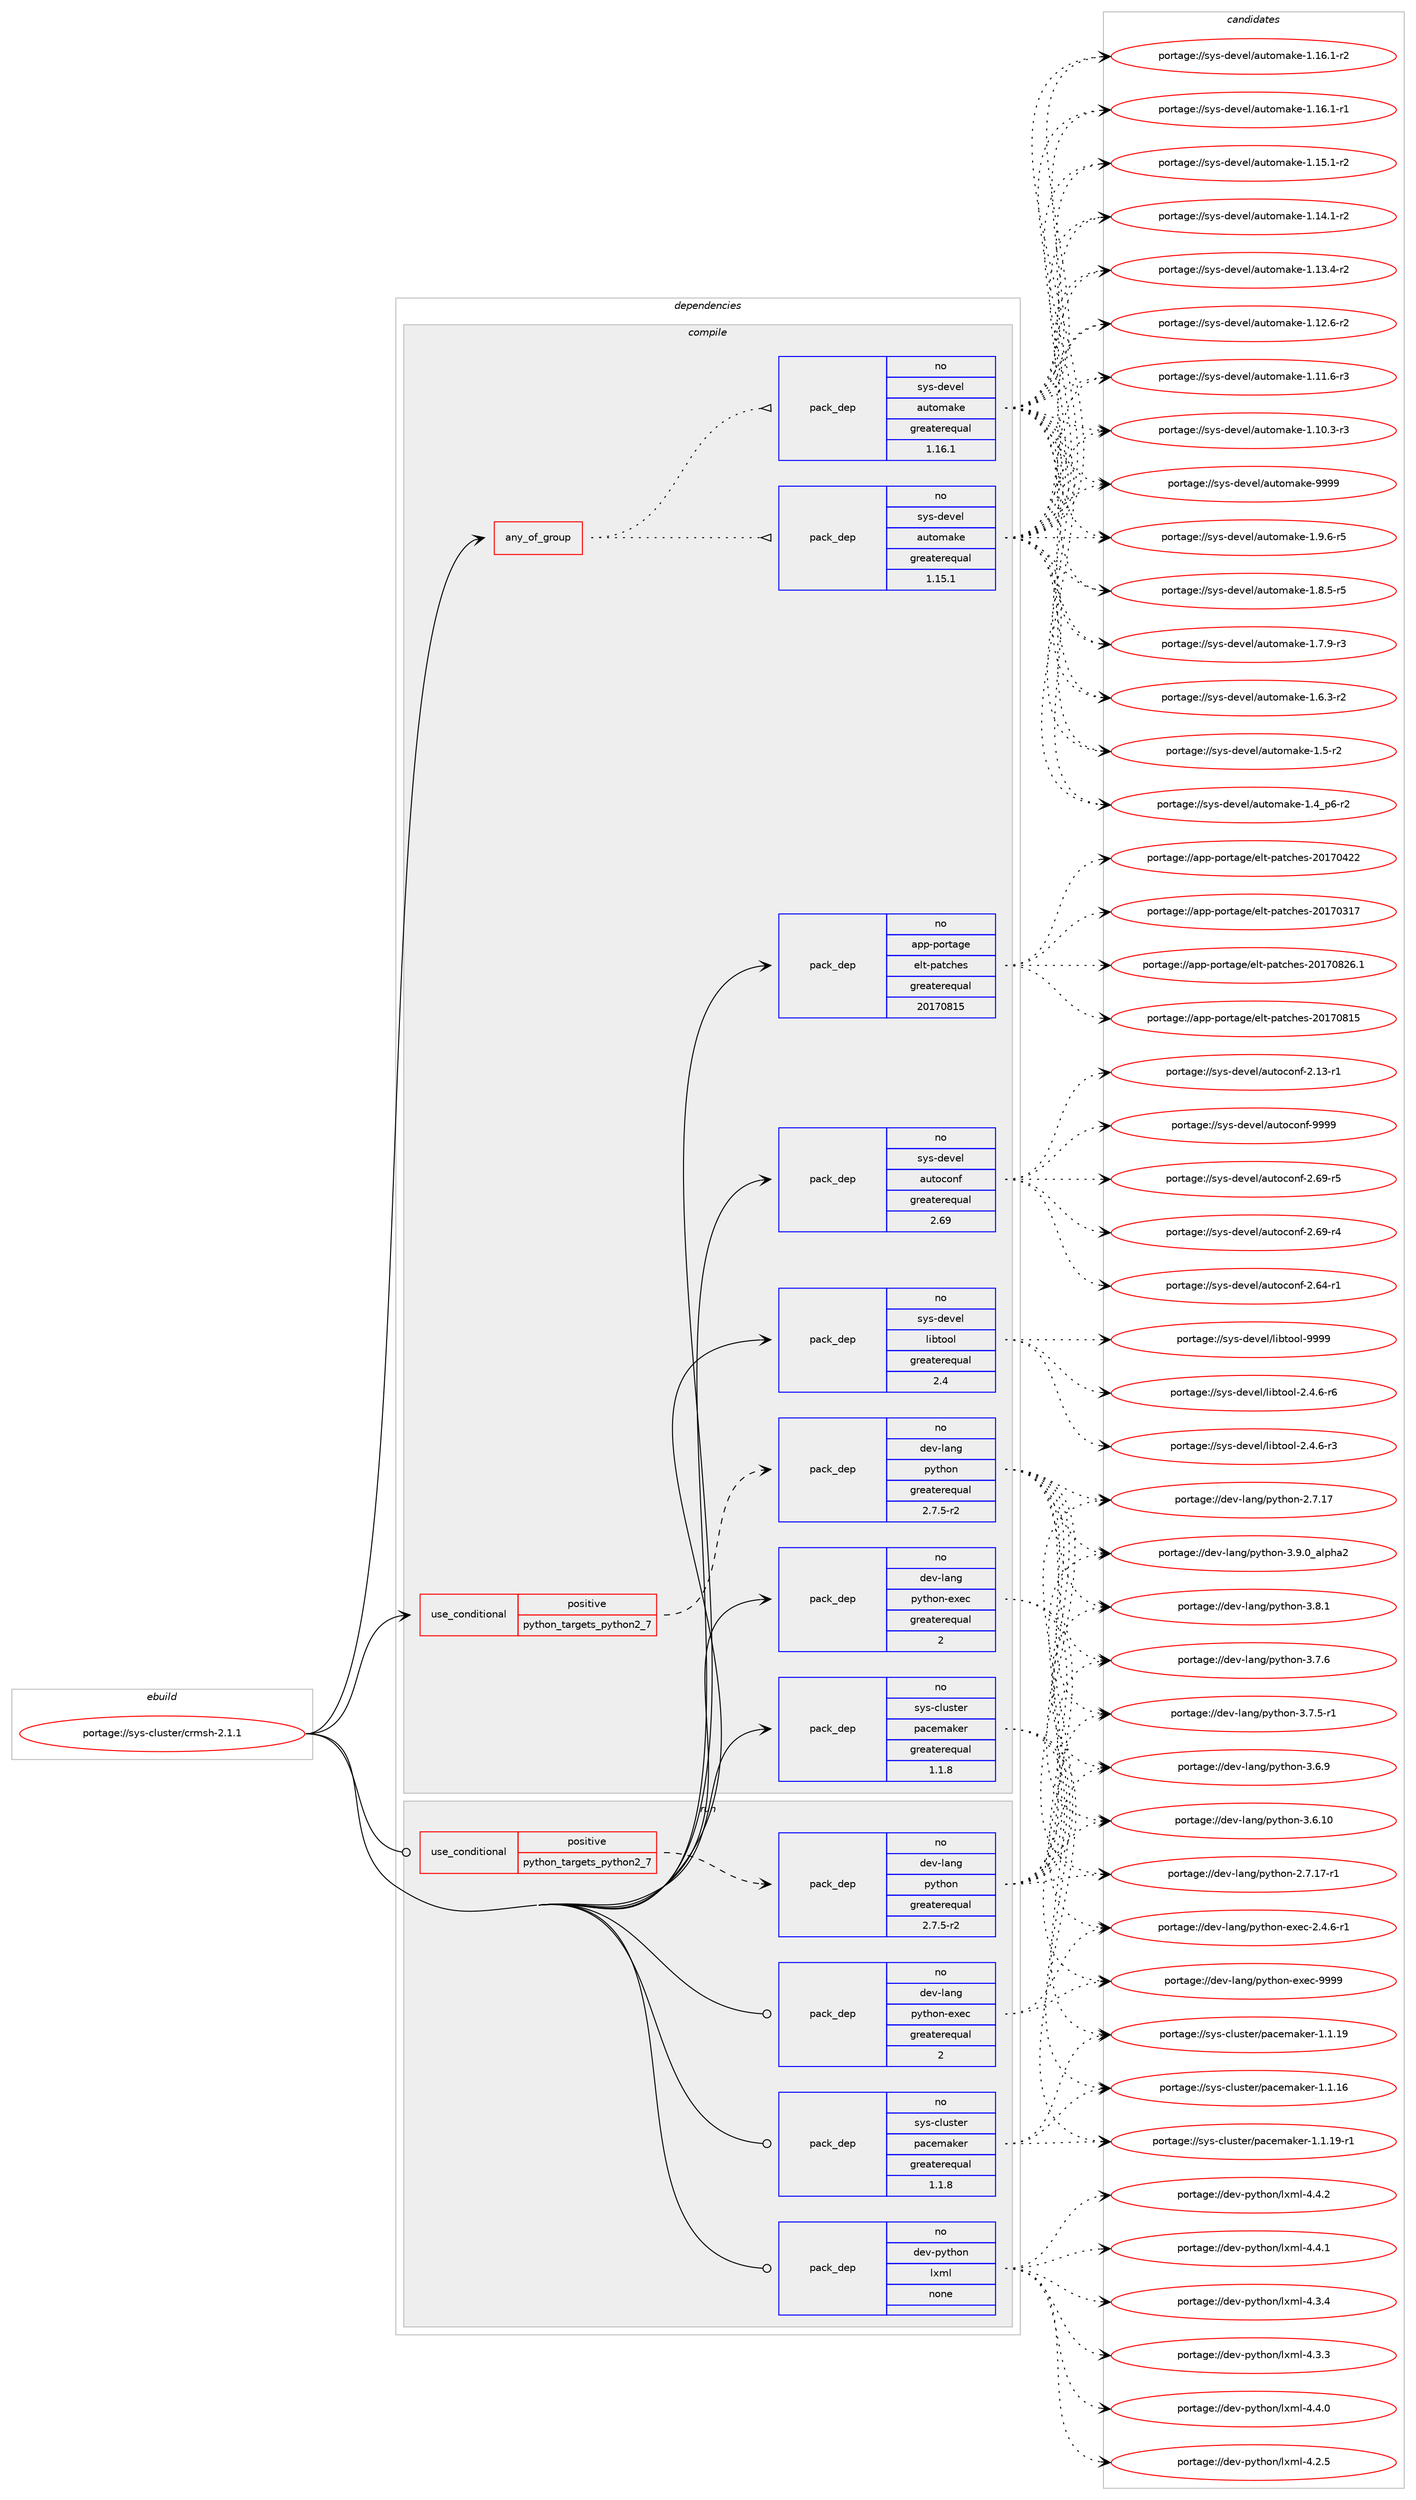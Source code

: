 digraph prolog {

# *************
# Graph options
# *************

newrank=true;
concentrate=true;
compound=true;
graph [rankdir=LR,fontname=Helvetica,fontsize=10,ranksep=1.5];#, ranksep=2.5, nodesep=0.2];
edge  [arrowhead=vee];
node  [fontname=Helvetica,fontsize=10];

# **********
# The ebuild
# **********

subgraph cluster_leftcol {
color=gray;
rank=same;
label=<<i>ebuild</i>>;
id [label="portage://sys-cluster/crmsh-2.1.1", color=red, width=4, href="../sys-cluster/crmsh-2.1.1.svg"];
}

# ****************
# The dependencies
# ****************

subgraph cluster_midcol {
color=gray;
label=<<i>dependencies</i>>;
subgraph cluster_compile {
fillcolor="#eeeeee";
style=filled;
label=<<i>compile</i>>;
subgraph any1283 {
dependency60938 [label=<<TABLE BORDER="0" CELLBORDER="1" CELLSPACING="0" CELLPADDING="4"><TR><TD CELLPADDING="10">any_of_group</TD></TR></TABLE>>, shape=none, color=red];subgraph pack47690 {
dependency60939 [label=<<TABLE BORDER="0" CELLBORDER="1" CELLSPACING="0" CELLPADDING="4" WIDTH="220"><TR><TD ROWSPAN="6" CELLPADDING="30">pack_dep</TD></TR><TR><TD WIDTH="110">no</TD></TR><TR><TD>sys-devel</TD></TR><TR><TD>automake</TD></TR><TR><TD>greaterequal</TD></TR><TR><TD>1.16.1</TD></TR></TABLE>>, shape=none, color=blue];
}
dependency60938:e -> dependency60939:w [weight=20,style="dotted",arrowhead="oinv"];
subgraph pack47691 {
dependency60940 [label=<<TABLE BORDER="0" CELLBORDER="1" CELLSPACING="0" CELLPADDING="4" WIDTH="220"><TR><TD ROWSPAN="6" CELLPADDING="30">pack_dep</TD></TR><TR><TD WIDTH="110">no</TD></TR><TR><TD>sys-devel</TD></TR><TR><TD>automake</TD></TR><TR><TD>greaterequal</TD></TR><TR><TD>1.15.1</TD></TR></TABLE>>, shape=none, color=blue];
}
dependency60938:e -> dependency60940:w [weight=20,style="dotted",arrowhead="oinv"];
}
id:e -> dependency60938:w [weight=20,style="solid",arrowhead="vee"];
subgraph cond11901 {
dependency60941 [label=<<TABLE BORDER="0" CELLBORDER="1" CELLSPACING="0" CELLPADDING="4"><TR><TD ROWSPAN="3" CELLPADDING="10">use_conditional</TD></TR><TR><TD>positive</TD></TR><TR><TD>python_targets_python2_7</TD></TR></TABLE>>, shape=none, color=red];
subgraph pack47692 {
dependency60942 [label=<<TABLE BORDER="0" CELLBORDER="1" CELLSPACING="0" CELLPADDING="4" WIDTH="220"><TR><TD ROWSPAN="6" CELLPADDING="30">pack_dep</TD></TR><TR><TD WIDTH="110">no</TD></TR><TR><TD>dev-lang</TD></TR><TR><TD>python</TD></TR><TR><TD>greaterequal</TD></TR><TR><TD>2.7.5-r2</TD></TR></TABLE>>, shape=none, color=blue];
}
dependency60941:e -> dependency60942:w [weight=20,style="dashed",arrowhead="vee"];
}
id:e -> dependency60941:w [weight=20,style="solid",arrowhead="vee"];
subgraph pack47693 {
dependency60943 [label=<<TABLE BORDER="0" CELLBORDER="1" CELLSPACING="0" CELLPADDING="4" WIDTH="220"><TR><TD ROWSPAN="6" CELLPADDING="30">pack_dep</TD></TR><TR><TD WIDTH="110">no</TD></TR><TR><TD>app-portage</TD></TR><TR><TD>elt-patches</TD></TR><TR><TD>greaterequal</TD></TR><TR><TD>20170815</TD></TR></TABLE>>, shape=none, color=blue];
}
id:e -> dependency60943:w [weight=20,style="solid",arrowhead="vee"];
subgraph pack47694 {
dependency60944 [label=<<TABLE BORDER="0" CELLBORDER="1" CELLSPACING="0" CELLPADDING="4" WIDTH="220"><TR><TD ROWSPAN="6" CELLPADDING="30">pack_dep</TD></TR><TR><TD WIDTH="110">no</TD></TR><TR><TD>dev-lang</TD></TR><TR><TD>python-exec</TD></TR><TR><TD>greaterequal</TD></TR><TR><TD>2</TD></TR></TABLE>>, shape=none, color=blue];
}
id:e -> dependency60944:w [weight=20,style="solid",arrowhead="vee"];
subgraph pack47695 {
dependency60945 [label=<<TABLE BORDER="0" CELLBORDER="1" CELLSPACING="0" CELLPADDING="4" WIDTH="220"><TR><TD ROWSPAN="6" CELLPADDING="30">pack_dep</TD></TR><TR><TD WIDTH="110">no</TD></TR><TR><TD>sys-cluster</TD></TR><TR><TD>pacemaker</TD></TR><TR><TD>greaterequal</TD></TR><TR><TD>1.1.8</TD></TR></TABLE>>, shape=none, color=blue];
}
id:e -> dependency60945:w [weight=20,style="solid",arrowhead="vee"];
subgraph pack47696 {
dependency60946 [label=<<TABLE BORDER="0" CELLBORDER="1" CELLSPACING="0" CELLPADDING="4" WIDTH="220"><TR><TD ROWSPAN="6" CELLPADDING="30">pack_dep</TD></TR><TR><TD WIDTH="110">no</TD></TR><TR><TD>sys-devel</TD></TR><TR><TD>autoconf</TD></TR><TR><TD>greaterequal</TD></TR><TR><TD>2.69</TD></TR></TABLE>>, shape=none, color=blue];
}
id:e -> dependency60946:w [weight=20,style="solid",arrowhead="vee"];
subgraph pack47697 {
dependency60947 [label=<<TABLE BORDER="0" CELLBORDER="1" CELLSPACING="0" CELLPADDING="4" WIDTH="220"><TR><TD ROWSPAN="6" CELLPADDING="30">pack_dep</TD></TR><TR><TD WIDTH="110">no</TD></TR><TR><TD>sys-devel</TD></TR><TR><TD>libtool</TD></TR><TR><TD>greaterequal</TD></TR><TR><TD>2.4</TD></TR></TABLE>>, shape=none, color=blue];
}
id:e -> dependency60947:w [weight=20,style="solid",arrowhead="vee"];
}
subgraph cluster_compileandrun {
fillcolor="#eeeeee";
style=filled;
label=<<i>compile and run</i>>;
}
subgraph cluster_run {
fillcolor="#eeeeee";
style=filled;
label=<<i>run</i>>;
subgraph cond11902 {
dependency60948 [label=<<TABLE BORDER="0" CELLBORDER="1" CELLSPACING="0" CELLPADDING="4"><TR><TD ROWSPAN="3" CELLPADDING="10">use_conditional</TD></TR><TR><TD>positive</TD></TR><TR><TD>python_targets_python2_7</TD></TR></TABLE>>, shape=none, color=red];
subgraph pack47698 {
dependency60949 [label=<<TABLE BORDER="0" CELLBORDER="1" CELLSPACING="0" CELLPADDING="4" WIDTH="220"><TR><TD ROWSPAN="6" CELLPADDING="30">pack_dep</TD></TR><TR><TD WIDTH="110">no</TD></TR><TR><TD>dev-lang</TD></TR><TR><TD>python</TD></TR><TR><TD>greaterequal</TD></TR><TR><TD>2.7.5-r2</TD></TR></TABLE>>, shape=none, color=blue];
}
dependency60948:e -> dependency60949:w [weight=20,style="dashed",arrowhead="vee"];
}
id:e -> dependency60948:w [weight=20,style="solid",arrowhead="odot"];
subgraph pack47699 {
dependency60950 [label=<<TABLE BORDER="0" CELLBORDER="1" CELLSPACING="0" CELLPADDING="4" WIDTH="220"><TR><TD ROWSPAN="6" CELLPADDING="30">pack_dep</TD></TR><TR><TD WIDTH="110">no</TD></TR><TR><TD>dev-lang</TD></TR><TR><TD>python-exec</TD></TR><TR><TD>greaterequal</TD></TR><TR><TD>2</TD></TR></TABLE>>, shape=none, color=blue];
}
id:e -> dependency60950:w [weight=20,style="solid",arrowhead="odot"];
subgraph pack47700 {
dependency60951 [label=<<TABLE BORDER="0" CELLBORDER="1" CELLSPACING="0" CELLPADDING="4" WIDTH="220"><TR><TD ROWSPAN="6" CELLPADDING="30">pack_dep</TD></TR><TR><TD WIDTH="110">no</TD></TR><TR><TD>dev-python</TD></TR><TR><TD>lxml</TD></TR><TR><TD>none</TD></TR><TR><TD></TD></TR></TABLE>>, shape=none, color=blue];
}
id:e -> dependency60951:w [weight=20,style="solid",arrowhead="odot"];
subgraph pack47701 {
dependency60952 [label=<<TABLE BORDER="0" CELLBORDER="1" CELLSPACING="0" CELLPADDING="4" WIDTH="220"><TR><TD ROWSPAN="6" CELLPADDING="30">pack_dep</TD></TR><TR><TD WIDTH="110">no</TD></TR><TR><TD>sys-cluster</TD></TR><TR><TD>pacemaker</TD></TR><TR><TD>greaterequal</TD></TR><TR><TD>1.1.8</TD></TR></TABLE>>, shape=none, color=blue];
}
id:e -> dependency60952:w [weight=20,style="solid",arrowhead="odot"];
}
}

# **************
# The candidates
# **************

subgraph cluster_choices {
rank=same;
color=gray;
label=<<i>candidates</i>>;

subgraph choice47690 {
color=black;
nodesep=1;
choice115121115451001011181011084797117116111109971071014557575757 [label="portage://sys-devel/automake-9999", color=red, width=4,href="../sys-devel/automake-9999.svg"];
choice115121115451001011181011084797117116111109971071014549465746544511453 [label="portage://sys-devel/automake-1.9.6-r5", color=red, width=4,href="../sys-devel/automake-1.9.6-r5.svg"];
choice115121115451001011181011084797117116111109971071014549465646534511453 [label="portage://sys-devel/automake-1.8.5-r5", color=red, width=4,href="../sys-devel/automake-1.8.5-r5.svg"];
choice115121115451001011181011084797117116111109971071014549465546574511451 [label="portage://sys-devel/automake-1.7.9-r3", color=red, width=4,href="../sys-devel/automake-1.7.9-r3.svg"];
choice115121115451001011181011084797117116111109971071014549465446514511450 [label="portage://sys-devel/automake-1.6.3-r2", color=red, width=4,href="../sys-devel/automake-1.6.3-r2.svg"];
choice11512111545100101118101108479711711611110997107101454946534511450 [label="portage://sys-devel/automake-1.5-r2", color=red, width=4,href="../sys-devel/automake-1.5-r2.svg"];
choice115121115451001011181011084797117116111109971071014549465295112544511450 [label="portage://sys-devel/automake-1.4_p6-r2", color=red, width=4,href="../sys-devel/automake-1.4_p6-r2.svg"];
choice11512111545100101118101108479711711611110997107101454946495446494511450 [label="portage://sys-devel/automake-1.16.1-r2", color=red, width=4,href="../sys-devel/automake-1.16.1-r2.svg"];
choice11512111545100101118101108479711711611110997107101454946495446494511449 [label="portage://sys-devel/automake-1.16.1-r1", color=red, width=4,href="../sys-devel/automake-1.16.1-r1.svg"];
choice11512111545100101118101108479711711611110997107101454946495346494511450 [label="portage://sys-devel/automake-1.15.1-r2", color=red, width=4,href="../sys-devel/automake-1.15.1-r2.svg"];
choice11512111545100101118101108479711711611110997107101454946495246494511450 [label="portage://sys-devel/automake-1.14.1-r2", color=red, width=4,href="../sys-devel/automake-1.14.1-r2.svg"];
choice11512111545100101118101108479711711611110997107101454946495146524511450 [label="portage://sys-devel/automake-1.13.4-r2", color=red, width=4,href="../sys-devel/automake-1.13.4-r2.svg"];
choice11512111545100101118101108479711711611110997107101454946495046544511450 [label="portage://sys-devel/automake-1.12.6-r2", color=red, width=4,href="../sys-devel/automake-1.12.6-r2.svg"];
choice11512111545100101118101108479711711611110997107101454946494946544511451 [label="portage://sys-devel/automake-1.11.6-r3", color=red, width=4,href="../sys-devel/automake-1.11.6-r3.svg"];
choice11512111545100101118101108479711711611110997107101454946494846514511451 [label="portage://sys-devel/automake-1.10.3-r3", color=red, width=4,href="../sys-devel/automake-1.10.3-r3.svg"];
dependency60939:e -> choice115121115451001011181011084797117116111109971071014557575757:w [style=dotted,weight="100"];
dependency60939:e -> choice115121115451001011181011084797117116111109971071014549465746544511453:w [style=dotted,weight="100"];
dependency60939:e -> choice115121115451001011181011084797117116111109971071014549465646534511453:w [style=dotted,weight="100"];
dependency60939:e -> choice115121115451001011181011084797117116111109971071014549465546574511451:w [style=dotted,weight="100"];
dependency60939:e -> choice115121115451001011181011084797117116111109971071014549465446514511450:w [style=dotted,weight="100"];
dependency60939:e -> choice11512111545100101118101108479711711611110997107101454946534511450:w [style=dotted,weight="100"];
dependency60939:e -> choice115121115451001011181011084797117116111109971071014549465295112544511450:w [style=dotted,weight="100"];
dependency60939:e -> choice11512111545100101118101108479711711611110997107101454946495446494511450:w [style=dotted,weight="100"];
dependency60939:e -> choice11512111545100101118101108479711711611110997107101454946495446494511449:w [style=dotted,weight="100"];
dependency60939:e -> choice11512111545100101118101108479711711611110997107101454946495346494511450:w [style=dotted,weight="100"];
dependency60939:e -> choice11512111545100101118101108479711711611110997107101454946495246494511450:w [style=dotted,weight="100"];
dependency60939:e -> choice11512111545100101118101108479711711611110997107101454946495146524511450:w [style=dotted,weight="100"];
dependency60939:e -> choice11512111545100101118101108479711711611110997107101454946495046544511450:w [style=dotted,weight="100"];
dependency60939:e -> choice11512111545100101118101108479711711611110997107101454946494946544511451:w [style=dotted,weight="100"];
dependency60939:e -> choice11512111545100101118101108479711711611110997107101454946494846514511451:w [style=dotted,weight="100"];
}
subgraph choice47691 {
color=black;
nodesep=1;
choice115121115451001011181011084797117116111109971071014557575757 [label="portage://sys-devel/automake-9999", color=red, width=4,href="../sys-devel/automake-9999.svg"];
choice115121115451001011181011084797117116111109971071014549465746544511453 [label="portage://sys-devel/automake-1.9.6-r5", color=red, width=4,href="../sys-devel/automake-1.9.6-r5.svg"];
choice115121115451001011181011084797117116111109971071014549465646534511453 [label="portage://sys-devel/automake-1.8.5-r5", color=red, width=4,href="../sys-devel/automake-1.8.5-r5.svg"];
choice115121115451001011181011084797117116111109971071014549465546574511451 [label="portage://sys-devel/automake-1.7.9-r3", color=red, width=4,href="../sys-devel/automake-1.7.9-r3.svg"];
choice115121115451001011181011084797117116111109971071014549465446514511450 [label="portage://sys-devel/automake-1.6.3-r2", color=red, width=4,href="../sys-devel/automake-1.6.3-r2.svg"];
choice11512111545100101118101108479711711611110997107101454946534511450 [label="portage://sys-devel/automake-1.5-r2", color=red, width=4,href="../sys-devel/automake-1.5-r2.svg"];
choice115121115451001011181011084797117116111109971071014549465295112544511450 [label="portage://sys-devel/automake-1.4_p6-r2", color=red, width=4,href="../sys-devel/automake-1.4_p6-r2.svg"];
choice11512111545100101118101108479711711611110997107101454946495446494511450 [label="portage://sys-devel/automake-1.16.1-r2", color=red, width=4,href="../sys-devel/automake-1.16.1-r2.svg"];
choice11512111545100101118101108479711711611110997107101454946495446494511449 [label="portage://sys-devel/automake-1.16.1-r1", color=red, width=4,href="../sys-devel/automake-1.16.1-r1.svg"];
choice11512111545100101118101108479711711611110997107101454946495346494511450 [label="portage://sys-devel/automake-1.15.1-r2", color=red, width=4,href="../sys-devel/automake-1.15.1-r2.svg"];
choice11512111545100101118101108479711711611110997107101454946495246494511450 [label="portage://sys-devel/automake-1.14.1-r2", color=red, width=4,href="../sys-devel/automake-1.14.1-r2.svg"];
choice11512111545100101118101108479711711611110997107101454946495146524511450 [label="portage://sys-devel/automake-1.13.4-r2", color=red, width=4,href="../sys-devel/automake-1.13.4-r2.svg"];
choice11512111545100101118101108479711711611110997107101454946495046544511450 [label="portage://sys-devel/automake-1.12.6-r2", color=red, width=4,href="../sys-devel/automake-1.12.6-r2.svg"];
choice11512111545100101118101108479711711611110997107101454946494946544511451 [label="portage://sys-devel/automake-1.11.6-r3", color=red, width=4,href="../sys-devel/automake-1.11.6-r3.svg"];
choice11512111545100101118101108479711711611110997107101454946494846514511451 [label="portage://sys-devel/automake-1.10.3-r3", color=red, width=4,href="../sys-devel/automake-1.10.3-r3.svg"];
dependency60940:e -> choice115121115451001011181011084797117116111109971071014557575757:w [style=dotted,weight="100"];
dependency60940:e -> choice115121115451001011181011084797117116111109971071014549465746544511453:w [style=dotted,weight="100"];
dependency60940:e -> choice115121115451001011181011084797117116111109971071014549465646534511453:w [style=dotted,weight="100"];
dependency60940:e -> choice115121115451001011181011084797117116111109971071014549465546574511451:w [style=dotted,weight="100"];
dependency60940:e -> choice115121115451001011181011084797117116111109971071014549465446514511450:w [style=dotted,weight="100"];
dependency60940:e -> choice11512111545100101118101108479711711611110997107101454946534511450:w [style=dotted,weight="100"];
dependency60940:e -> choice115121115451001011181011084797117116111109971071014549465295112544511450:w [style=dotted,weight="100"];
dependency60940:e -> choice11512111545100101118101108479711711611110997107101454946495446494511450:w [style=dotted,weight="100"];
dependency60940:e -> choice11512111545100101118101108479711711611110997107101454946495446494511449:w [style=dotted,weight="100"];
dependency60940:e -> choice11512111545100101118101108479711711611110997107101454946495346494511450:w [style=dotted,weight="100"];
dependency60940:e -> choice11512111545100101118101108479711711611110997107101454946495246494511450:w [style=dotted,weight="100"];
dependency60940:e -> choice11512111545100101118101108479711711611110997107101454946495146524511450:w [style=dotted,weight="100"];
dependency60940:e -> choice11512111545100101118101108479711711611110997107101454946495046544511450:w [style=dotted,weight="100"];
dependency60940:e -> choice11512111545100101118101108479711711611110997107101454946494946544511451:w [style=dotted,weight="100"];
dependency60940:e -> choice11512111545100101118101108479711711611110997107101454946494846514511451:w [style=dotted,weight="100"];
}
subgraph choice47692 {
color=black;
nodesep=1;
choice10010111845108971101034711212111610411111045514657464895971081121049750 [label="portage://dev-lang/python-3.9.0_alpha2", color=red, width=4,href="../dev-lang/python-3.9.0_alpha2.svg"];
choice100101118451089711010347112121116104111110455146564649 [label="portage://dev-lang/python-3.8.1", color=red, width=4,href="../dev-lang/python-3.8.1.svg"];
choice100101118451089711010347112121116104111110455146554654 [label="portage://dev-lang/python-3.7.6", color=red, width=4,href="../dev-lang/python-3.7.6.svg"];
choice1001011184510897110103471121211161041111104551465546534511449 [label="portage://dev-lang/python-3.7.5-r1", color=red, width=4,href="../dev-lang/python-3.7.5-r1.svg"];
choice100101118451089711010347112121116104111110455146544657 [label="portage://dev-lang/python-3.6.9", color=red, width=4,href="../dev-lang/python-3.6.9.svg"];
choice10010111845108971101034711212111610411111045514654464948 [label="portage://dev-lang/python-3.6.10", color=red, width=4,href="../dev-lang/python-3.6.10.svg"];
choice100101118451089711010347112121116104111110455046554649554511449 [label="portage://dev-lang/python-2.7.17-r1", color=red, width=4,href="../dev-lang/python-2.7.17-r1.svg"];
choice10010111845108971101034711212111610411111045504655464955 [label="portage://dev-lang/python-2.7.17", color=red, width=4,href="../dev-lang/python-2.7.17.svg"];
dependency60942:e -> choice10010111845108971101034711212111610411111045514657464895971081121049750:w [style=dotted,weight="100"];
dependency60942:e -> choice100101118451089711010347112121116104111110455146564649:w [style=dotted,weight="100"];
dependency60942:e -> choice100101118451089711010347112121116104111110455146554654:w [style=dotted,weight="100"];
dependency60942:e -> choice1001011184510897110103471121211161041111104551465546534511449:w [style=dotted,weight="100"];
dependency60942:e -> choice100101118451089711010347112121116104111110455146544657:w [style=dotted,weight="100"];
dependency60942:e -> choice10010111845108971101034711212111610411111045514654464948:w [style=dotted,weight="100"];
dependency60942:e -> choice100101118451089711010347112121116104111110455046554649554511449:w [style=dotted,weight="100"];
dependency60942:e -> choice10010111845108971101034711212111610411111045504655464955:w [style=dotted,weight="100"];
}
subgraph choice47693 {
color=black;
nodesep=1;
choice971121124511211111411697103101471011081164511297116991041011154550484955485650544649 [label="portage://app-portage/elt-patches-20170826.1", color=red, width=4,href="../app-portage/elt-patches-20170826.1.svg"];
choice97112112451121111141169710310147101108116451129711699104101115455048495548564953 [label="portage://app-portage/elt-patches-20170815", color=red, width=4,href="../app-portage/elt-patches-20170815.svg"];
choice97112112451121111141169710310147101108116451129711699104101115455048495548525050 [label="portage://app-portage/elt-patches-20170422", color=red, width=4,href="../app-portage/elt-patches-20170422.svg"];
choice97112112451121111141169710310147101108116451129711699104101115455048495548514955 [label="portage://app-portage/elt-patches-20170317", color=red, width=4,href="../app-portage/elt-patches-20170317.svg"];
dependency60943:e -> choice971121124511211111411697103101471011081164511297116991041011154550484955485650544649:w [style=dotted,weight="100"];
dependency60943:e -> choice97112112451121111141169710310147101108116451129711699104101115455048495548564953:w [style=dotted,weight="100"];
dependency60943:e -> choice97112112451121111141169710310147101108116451129711699104101115455048495548525050:w [style=dotted,weight="100"];
dependency60943:e -> choice97112112451121111141169710310147101108116451129711699104101115455048495548514955:w [style=dotted,weight="100"];
}
subgraph choice47694 {
color=black;
nodesep=1;
choice10010111845108971101034711212111610411111045101120101994557575757 [label="portage://dev-lang/python-exec-9999", color=red, width=4,href="../dev-lang/python-exec-9999.svg"];
choice10010111845108971101034711212111610411111045101120101994550465246544511449 [label="portage://dev-lang/python-exec-2.4.6-r1", color=red, width=4,href="../dev-lang/python-exec-2.4.6-r1.svg"];
dependency60944:e -> choice10010111845108971101034711212111610411111045101120101994557575757:w [style=dotted,weight="100"];
dependency60944:e -> choice10010111845108971101034711212111610411111045101120101994550465246544511449:w [style=dotted,weight="100"];
}
subgraph choice47695 {
color=black;
nodesep=1;
choice115121115459910811711511610111447112979910110997107101114454946494649574511449 [label="portage://sys-cluster/pacemaker-1.1.19-r1", color=red, width=4,href="../sys-cluster/pacemaker-1.1.19-r1.svg"];
choice11512111545991081171151161011144711297991011099710710111445494649464957 [label="portage://sys-cluster/pacemaker-1.1.19", color=red, width=4,href="../sys-cluster/pacemaker-1.1.19.svg"];
choice11512111545991081171151161011144711297991011099710710111445494649464954 [label="portage://sys-cluster/pacemaker-1.1.16", color=red, width=4,href="../sys-cluster/pacemaker-1.1.16.svg"];
dependency60945:e -> choice115121115459910811711511610111447112979910110997107101114454946494649574511449:w [style=dotted,weight="100"];
dependency60945:e -> choice11512111545991081171151161011144711297991011099710710111445494649464957:w [style=dotted,weight="100"];
dependency60945:e -> choice11512111545991081171151161011144711297991011099710710111445494649464954:w [style=dotted,weight="100"];
}
subgraph choice47696 {
color=black;
nodesep=1;
choice115121115451001011181011084797117116111991111101024557575757 [label="portage://sys-devel/autoconf-9999", color=red, width=4,href="../sys-devel/autoconf-9999.svg"];
choice1151211154510010111810110847971171161119911111010245504654574511453 [label="portage://sys-devel/autoconf-2.69-r5", color=red, width=4,href="../sys-devel/autoconf-2.69-r5.svg"];
choice1151211154510010111810110847971171161119911111010245504654574511452 [label="portage://sys-devel/autoconf-2.69-r4", color=red, width=4,href="../sys-devel/autoconf-2.69-r4.svg"];
choice1151211154510010111810110847971171161119911111010245504654524511449 [label="portage://sys-devel/autoconf-2.64-r1", color=red, width=4,href="../sys-devel/autoconf-2.64-r1.svg"];
choice1151211154510010111810110847971171161119911111010245504649514511449 [label="portage://sys-devel/autoconf-2.13-r1", color=red, width=4,href="../sys-devel/autoconf-2.13-r1.svg"];
dependency60946:e -> choice115121115451001011181011084797117116111991111101024557575757:w [style=dotted,weight="100"];
dependency60946:e -> choice1151211154510010111810110847971171161119911111010245504654574511453:w [style=dotted,weight="100"];
dependency60946:e -> choice1151211154510010111810110847971171161119911111010245504654574511452:w [style=dotted,weight="100"];
dependency60946:e -> choice1151211154510010111810110847971171161119911111010245504654524511449:w [style=dotted,weight="100"];
dependency60946:e -> choice1151211154510010111810110847971171161119911111010245504649514511449:w [style=dotted,weight="100"];
}
subgraph choice47697 {
color=black;
nodesep=1;
choice1151211154510010111810110847108105981161111111084557575757 [label="portage://sys-devel/libtool-9999", color=red, width=4,href="../sys-devel/libtool-9999.svg"];
choice1151211154510010111810110847108105981161111111084550465246544511454 [label="portage://sys-devel/libtool-2.4.6-r6", color=red, width=4,href="../sys-devel/libtool-2.4.6-r6.svg"];
choice1151211154510010111810110847108105981161111111084550465246544511451 [label="portage://sys-devel/libtool-2.4.6-r3", color=red, width=4,href="../sys-devel/libtool-2.4.6-r3.svg"];
dependency60947:e -> choice1151211154510010111810110847108105981161111111084557575757:w [style=dotted,weight="100"];
dependency60947:e -> choice1151211154510010111810110847108105981161111111084550465246544511454:w [style=dotted,weight="100"];
dependency60947:e -> choice1151211154510010111810110847108105981161111111084550465246544511451:w [style=dotted,weight="100"];
}
subgraph choice47698 {
color=black;
nodesep=1;
choice10010111845108971101034711212111610411111045514657464895971081121049750 [label="portage://dev-lang/python-3.9.0_alpha2", color=red, width=4,href="../dev-lang/python-3.9.0_alpha2.svg"];
choice100101118451089711010347112121116104111110455146564649 [label="portage://dev-lang/python-3.8.1", color=red, width=4,href="../dev-lang/python-3.8.1.svg"];
choice100101118451089711010347112121116104111110455146554654 [label="portage://dev-lang/python-3.7.6", color=red, width=4,href="../dev-lang/python-3.7.6.svg"];
choice1001011184510897110103471121211161041111104551465546534511449 [label="portage://dev-lang/python-3.7.5-r1", color=red, width=4,href="../dev-lang/python-3.7.5-r1.svg"];
choice100101118451089711010347112121116104111110455146544657 [label="portage://dev-lang/python-3.6.9", color=red, width=4,href="../dev-lang/python-3.6.9.svg"];
choice10010111845108971101034711212111610411111045514654464948 [label="portage://dev-lang/python-3.6.10", color=red, width=4,href="../dev-lang/python-3.6.10.svg"];
choice100101118451089711010347112121116104111110455046554649554511449 [label="portage://dev-lang/python-2.7.17-r1", color=red, width=4,href="../dev-lang/python-2.7.17-r1.svg"];
choice10010111845108971101034711212111610411111045504655464955 [label="portage://dev-lang/python-2.7.17", color=red, width=4,href="../dev-lang/python-2.7.17.svg"];
dependency60949:e -> choice10010111845108971101034711212111610411111045514657464895971081121049750:w [style=dotted,weight="100"];
dependency60949:e -> choice100101118451089711010347112121116104111110455146564649:w [style=dotted,weight="100"];
dependency60949:e -> choice100101118451089711010347112121116104111110455146554654:w [style=dotted,weight="100"];
dependency60949:e -> choice1001011184510897110103471121211161041111104551465546534511449:w [style=dotted,weight="100"];
dependency60949:e -> choice100101118451089711010347112121116104111110455146544657:w [style=dotted,weight="100"];
dependency60949:e -> choice10010111845108971101034711212111610411111045514654464948:w [style=dotted,weight="100"];
dependency60949:e -> choice100101118451089711010347112121116104111110455046554649554511449:w [style=dotted,weight="100"];
dependency60949:e -> choice10010111845108971101034711212111610411111045504655464955:w [style=dotted,weight="100"];
}
subgraph choice47699 {
color=black;
nodesep=1;
choice10010111845108971101034711212111610411111045101120101994557575757 [label="portage://dev-lang/python-exec-9999", color=red, width=4,href="../dev-lang/python-exec-9999.svg"];
choice10010111845108971101034711212111610411111045101120101994550465246544511449 [label="portage://dev-lang/python-exec-2.4.6-r1", color=red, width=4,href="../dev-lang/python-exec-2.4.6-r1.svg"];
dependency60950:e -> choice10010111845108971101034711212111610411111045101120101994557575757:w [style=dotted,weight="100"];
dependency60950:e -> choice10010111845108971101034711212111610411111045101120101994550465246544511449:w [style=dotted,weight="100"];
}
subgraph choice47700 {
color=black;
nodesep=1;
choice1001011184511212111610411111047108120109108455246524650 [label="portage://dev-python/lxml-4.4.2", color=red, width=4,href="../dev-python/lxml-4.4.2.svg"];
choice1001011184511212111610411111047108120109108455246524649 [label="portage://dev-python/lxml-4.4.1", color=red, width=4,href="../dev-python/lxml-4.4.1.svg"];
choice1001011184511212111610411111047108120109108455246524648 [label="portage://dev-python/lxml-4.4.0", color=red, width=4,href="../dev-python/lxml-4.4.0.svg"];
choice1001011184511212111610411111047108120109108455246514652 [label="portage://dev-python/lxml-4.3.4", color=red, width=4,href="../dev-python/lxml-4.3.4.svg"];
choice1001011184511212111610411111047108120109108455246514651 [label="portage://dev-python/lxml-4.3.3", color=red, width=4,href="../dev-python/lxml-4.3.3.svg"];
choice1001011184511212111610411111047108120109108455246504653 [label="portage://dev-python/lxml-4.2.5", color=red, width=4,href="../dev-python/lxml-4.2.5.svg"];
dependency60951:e -> choice1001011184511212111610411111047108120109108455246524650:w [style=dotted,weight="100"];
dependency60951:e -> choice1001011184511212111610411111047108120109108455246524649:w [style=dotted,weight="100"];
dependency60951:e -> choice1001011184511212111610411111047108120109108455246524648:w [style=dotted,weight="100"];
dependency60951:e -> choice1001011184511212111610411111047108120109108455246514652:w [style=dotted,weight="100"];
dependency60951:e -> choice1001011184511212111610411111047108120109108455246514651:w [style=dotted,weight="100"];
dependency60951:e -> choice1001011184511212111610411111047108120109108455246504653:w [style=dotted,weight="100"];
}
subgraph choice47701 {
color=black;
nodesep=1;
choice115121115459910811711511610111447112979910110997107101114454946494649574511449 [label="portage://sys-cluster/pacemaker-1.1.19-r1", color=red, width=4,href="../sys-cluster/pacemaker-1.1.19-r1.svg"];
choice11512111545991081171151161011144711297991011099710710111445494649464957 [label="portage://sys-cluster/pacemaker-1.1.19", color=red, width=4,href="../sys-cluster/pacemaker-1.1.19.svg"];
choice11512111545991081171151161011144711297991011099710710111445494649464954 [label="portage://sys-cluster/pacemaker-1.1.16", color=red, width=4,href="../sys-cluster/pacemaker-1.1.16.svg"];
dependency60952:e -> choice115121115459910811711511610111447112979910110997107101114454946494649574511449:w [style=dotted,weight="100"];
dependency60952:e -> choice11512111545991081171151161011144711297991011099710710111445494649464957:w [style=dotted,weight="100"];
dependency60952:e -> choice11512111545991081171151161011144711297991011099710710111445494649464954:w [style=dotted,weight="100"];
}
}

}
